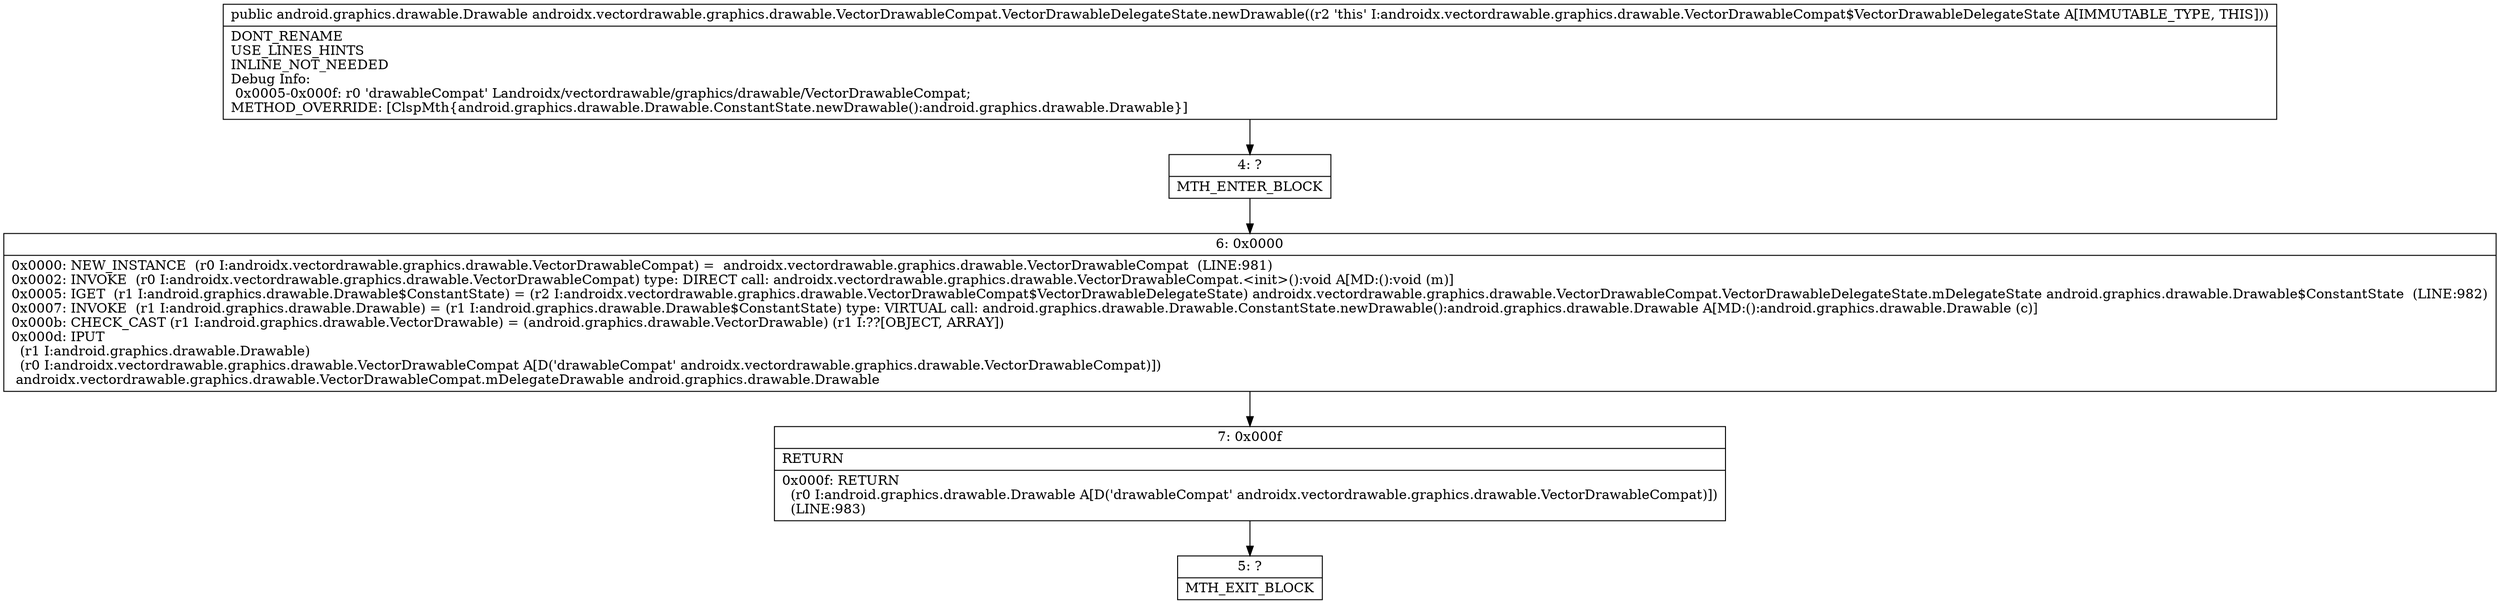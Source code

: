 digraph "CFG forandroidx.vectordrawable.graphics.drawable.VectorDrawableCompat.VectorDrawableDelegateState.newDrawable()Landroid\/graphics\/drawable\/Drawable;" {
Node_4 [shape=record,label="{4\:\ ?|MTH_ENTER_BLOCK\l}"];
Node_6 [shape=record,label="{6\:\ 0x0000|0x0000: NEW_INSTANCE  (r0 I:androidx.vectordrawable.graphics.drawable.VectorDrawableCompat) =  androidx.vectordrawable.graphics.drawable.VectorDrawableCompat  (LINE:981)\l0x0002: INVOKE  (r0 I:androidx.vectordrawable.graphics.drawable.VectorDrawableCompat) type: DIRECT call: androidx.vectordrawable.graphics.drawable.VectorDrawableCompat.\<init\>():void A[MD:():void (m)]\l0x0005: IGET  (r1 I:android.graphics.drawable.Drawable$ConstantState) = (r2 I:androidx.vectordrawable.graphics.drawable.VectorDrawableCompat$VectorDrawableDelegateState) androidx.vectordrawable.graphics.drawable.VectorDrawableCompat.VectorDrawableDelegateState.mDelegateState android.graphics.drawable.Drawable$ConstantState  (LINE:982)\l0x0007: INVOKE  (r1 I:android.graphics.drawable.Drawable) = (r1 I:android.graphics.drawable.Drawable$ConstantState) type: VIRTUAL call: android.graphics.drawable.Drawable.ConstantState.newDrawable():android.graphics.drawable.Drawable A[MD:():android.graphics.drawable.Drawable (c)]\l0x000b: CHECK_CAST (r1 I:android.graphics.drawable.VectorDrawable) = (android.graphics.drawable.VectorDrawable) (r1 I:??[OBJECT, ARRAY]) \l0x000d: IPUT  \l  (r1 I:android.graphics.drawable.Drawable)\l  (r0 I:androidx.vectordrawable.graphics.drawable.VectorDrawableCompat A[D('drawableCompat' androidx.vectordrawable.graphics.drawable.VectorDrawableCompat)])\l androidx.vectordrawable.graphics.drawable.VectorDrawableCompat.mDelegateDrawable android.graphics.drawable.Drawable \l}"];
Node_7 [shape=record,label="{7\:\ 0x000f|RETURN\l|0x000f: RETURN  \l  (r0 I:android.graphics.drawable.Drawable A[D('drawableCompat' androidx.vectordrawable.graphics.drawable.VectorDrawableCompat)])\l  (LINE:983)\l}"];
Node_5 [shape=record,label="{5\:\ ?|MTH_EXIT_BLOCK\l}"];
MethodNode[shape=record,label="{public android.graphics.drawable.Drawable androidx.vectordrawable.graphics.drawable.VectorDrawableCompat.VectorDrawableDelegateState.newDrawable((r2 'this' I:androidx.vectordrawable.graphics.drawable.VectorDrawableCompat$VectorDrawableDelegateState A[IMMUTABLE_TYPE, THIS]))  | DONT_RENAME\lUSE_LINES_HINTS\lINLINE_NOT_NEEDED\lDebug Info:\l  0x0005\-0x000f: r0 'drawableCompat' Landroidx\/vectordrawable\/graphics\/drawable\/VectorDrawableCompat;\lMETHOD_OVERRIDE: [ClspMth\{android.graphics.drawable.Drawable.ConstantState.newDrawable():android.graphics.drawable.Drawable\}]\l}"];
MethodNode -> Node_4;Node_4 -> Node_6;
Node_6 -> Node_7;
Node_7 -> Node_5;
}

